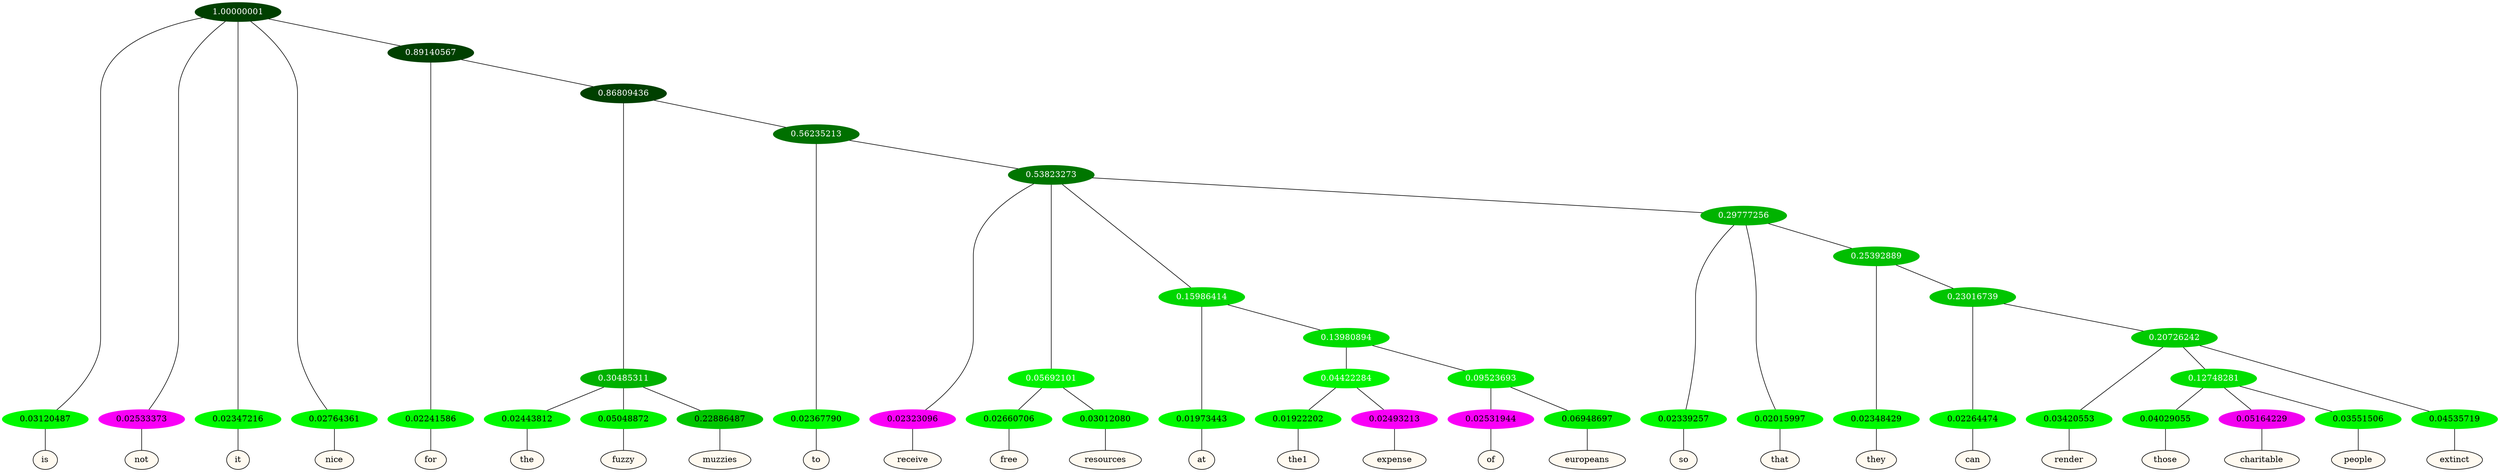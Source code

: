graph {
	node [format=png height=0.15 nodesep=0.001 ordering=out overlap=prism overlap_scaling=0.01 ranksep=0.001 ratio=0.2 style=filled width=0.15]
	{
		rank=same
		a_w_1 [label=is color=black fillcolor=floralwhite style="filled,solid"]
		a_w_2 [label=not color=black fillcolor=floralwhite style="filled,solid"]
		a_w_3 [label=it color=black fillcolor=floralwhite style="filled,solid"]
		a_w_4 [label=nice color=black fillcolor=floralwhite style="filled,solid"]
		a_w_6 [label=for color=black fillcolor=floralwhite style="filled,solid"]
		a_w_10 [label=the color=black fillcolor=floralwhite style="filled,solid"]
		a_w_11 [label=fuzzy color=black fillcolor=floralwhite style="filled,solid"]
		a_w_12 [label=muzzies color=black fillcolor=floralwhite style="filled,solid"]
		a_w_13 [label=to color=black fillcolor=floralwhite style="filled,solid"]
		a_w_15 [label=receive color=black fillcolor=floralwhite style="filled,solid"]
		a_w_19 [label=free color=black fillcolor=floralwhite style="filled,solid"]
		a_w_20 [label=resources color=black fillcolor=floralwhite style="filled,solid"]
		a_w_21 [label=at color=black fillcolor=floralwhite style="filled,solid"]
		a_w_30 [label=the1 color=black fillcolor=floralwhite style="filled,solid"]
		a_w_31 [label=expense color=black fillcolor=floralwhite style="filled,solid"]
		a_w_32 [label=of color=black fillcolor=floralwhite style="filled,solid"]
		a_w_33 [label=europeans color=black fillcolor=floralwhite style="filled,solid"]
		a_w_23 [label=so color=black fillcolor=floralwhite style="filled,solid"]
		a_w_24 [label=that color=black fillcolor=floralwhite style="filled,solid"]
		a_w_28 [label=they color=black fillcolor=floralwhite style="filled,solid"]
		a_w_34 [label=can color=black fillcolor=floralwhite style="filled,solid"]
		a_w_36 [label=render color=black fillcolor=floralwhite style="filled,solid"]
		a_w_39 [label=those color=black fillcolor=floralwhite style="filled,solid"]
		a_w_40 [label=charitable color=black fillcolor=floralwhite style="filled,solid"]
		a_w_41 [label=people color=black fillcolor=floralwhite style="filled,solid"]
		a_w_38 [label=extinct color=black fillcolor=floralwhite style="filled,solid"]
	}
	a_n_1 -- a_w_1
	a_n_2 -- a_w_2
	a_n_3 -- a_w_3
	a_n_4 -- a_w_4
	a_n_6 -- a_w_6
	a_n_10 -- a_w_10
	a_n_11 -- a_w_11
	a_n_12 -- a_w_12
	a_n_13 -- a_w_13
	a_n_15 -- a_w_15
	a_n_19 -- a_w_19
	a_n_20 -- a_w_20
	a_n_21 -- a_w_21
	a_n_30 -- a_w_30
	a_n_31 -- a_w_31
	a_n_32 -- a_w_32
	a_n_33 -- a_w_33
	a_n_23 -- a_w_23
	a_n_24 -- a_w_24
	a_n_28 -- a_w_28
	a_n_34 -- a_w_34
	a_n_36 -- a_w_36
	a_n_39 -- a_w_39
	a_n_40 -- a_w_40
	a_n_41 -- a_w_41
	a_n_38 -- a_w_38
	{
		rank=same
		a_n_1 [label=0.03120487 color="0.334 1.000 0.969" fontcolor=black]
		a_n_2 [label=0.02533373 color="0.835 1.000 0.975" fontcolor=black]
		a_n_3 [label=0.02347216 color="0.334 1.000 0.977" fontcolor=black]
		a_n_4 [label=0.02764361 color="0.334 1.000 0.972" fontcolor=black]
		a_n_6 [label=0.02241586 color="0.334 1.000 0.978" fontcolor=black]
		a_n_10 [label=0.02443812 color="0.334 1.000 0.976" fontcolor=black]
		a_n_11 [label=0.05048872 color="0.334 1.000 0.950" fontcolor=black]
		a_n_12 [label=0.22886487 color="0.334 1.000 0.771" fontcolor=black]
		a_n_13 [label=0.02367790 color="0.334 1.000 0.976" fontcolor=black]
		a_n_15 [label=0.02323096 color="0.835 1.000 0.977" fontcolor=black]
		a_n_19 [label=0.02660706 color="0.334 1.000 0.973" fontcolor=black]
		a_n_20 [label=0.03012080 color="0.334 1.000 0.970" fontcolor=black]
		a_n_21 [label=0.01973443 color="0.334 1.000 0.980" fontcolor=black]
		a_n_30 [label=0.01922202 color="0.334 1.000 0.981" fontcolor=black]
		a_n_31 [label=0.02493213 color="0.835 1.000 0.975" fontcolor=black]
		a_n_32 [label=0.02531944 color="0.835 1.000 0.975" fontcolor=black]
		a_n_33 [label=0.06948697 color="0.334 1.000 0.931" fontcolor=black]
		a_n_23 [label=0.02339257 color="0.334 1.000 0.977" fontcolor=black]
		a_n_24 [label=0.02015997 color="0.334 1.000 0.980" fontcolor=black]
		a_n_28 [label=0.02348429 color="0.334 1.000 0.977" fontcolor=black]
		a_n_34 [label=0.02264474 color="0.334 1.000 0.977" fontcolor=black]
		a_n_36 [label=0.03420553 color="0.334 1.000 0.966" fontcolor=black]
		a_n_39 [label=0.04029055 color="0.334 1.000 0.960" fontcolor=black]
		a_n_40 [label=0.05164229 color="0.835 1.000 0.948" fontcolor=black]
		a_n_41 [label=0.03551506 color="0.334 1.000 0.964" fontcolor=black]
		a_n_38 [label=0.04535719 color="0.334 1.000 0.955" fontcolor=black]
	}
	a_n_0 [label=1.00000001 color="0.334 1.000 0.250" fontcolor=grey99]
	a_n_0 -- a_n_1
	a_n_0 -- a_n_2
	a_n_0 -- a_n_3
	a_n_0 -- a_n_4
	a_n_5 [label=0.89140567 color="0.334 1.000 0.250" fontcolor=grey99]
	a_n_0 -- a_n_5
	a_n_5 -- a_n_6
	a_n_7 [label=0.86809436 color="0.334 1.000 0.250" fontcolor=grey99]
	a_n_5 -- a_n_7
	a_n_8 [label=0.30485311 color="0.334 1.000 0.695" fontcolor=grey99]
	a_n_7 -- a_n_8
	a_n_9 [label=0.56235213 color="0.334 1.000 0.438" fontcolor=grey99]
	a_n_7 -- a_n_9
	a_n_8 -- a_n_10
	a_n_8 -- a_n_11
	a_n_8 -- a_n_12
	a_n_9 -- a_n_13
	a_n_14 [label=0.53823273 color="0.334 1.000 0.462" fontcolor=grey99]
	a_n_9 -- a_n_14
	a_n_14 -- a_n_15
	a_n_16 [label=0.05692101 color="0.334 1.000 0.943" fontcolor=grey99]
	a_n_14 -- a_n_16
	a_n_17 [label=0.15986414 color="0.334 1.000 0.840" fontcolor=grey99]
	a_n_14 -- a_n_17
	a_n_18 [label=0.29777256 color="0.334 1.000 0.702" fontcolor=grey99]
	a_n_14 -- a_n_18
	a_n_16 -- a_n_19
	a_n_16 -- a_n_20
	a_n_17 -- a_n_21
	a_n_22 [label=0.13980894 color="0.334 1.000 0.860" fontcolor=grey99]
	a_n_17 -- a_n_22
	a_n_18 -- a_n_23
	a_n_18 -- a_n_24
	a_n_25 [label=0.25392889 color="0.334 1.000 0.746" fontcolor=grey99]
	a_n_18 -- a_n_25
	a_n_26 [label=0.04422284 color="0.334 1.000 0.956" fontcolor=grey99]
	a_n_22 -- a_n_26
	a_n_27 [label=0.09523693 color="0.334 1.000 0.905" fontcolor=grey99]
	a_n_22 -- a_n_27
	a_n_25 -- a_n_28
	a_n_29 [label=0.23016739 color="0.334 1.000 0.770" fontcolor=grey99]
	a_n_25 -- a_n_29
	a_n_26 -- a_n_30
	a_n_26 -- a_n_31
	a_n_27 -- a_n_32
	a_n_27 -- a_n_33
	a_n_29 -- a_n_34
	a_n_35 [label=0.20726242 color="0.334 1.000 0.793" fontcolor=grey99]
	a_n_29 -- a_n_35
	a_n_35 -- a_n_36
	a_n_37 [label=0.12748281 color="0.334 1.000 0.873" fontcolor=grey99]
	a_n_35 -- a_n_37
	a_n_35 -- a_n_38
	a_n_37 -- a_n_39
	a_n_37 -- a_n_40
	a_n_37 -- a_n_41
}
